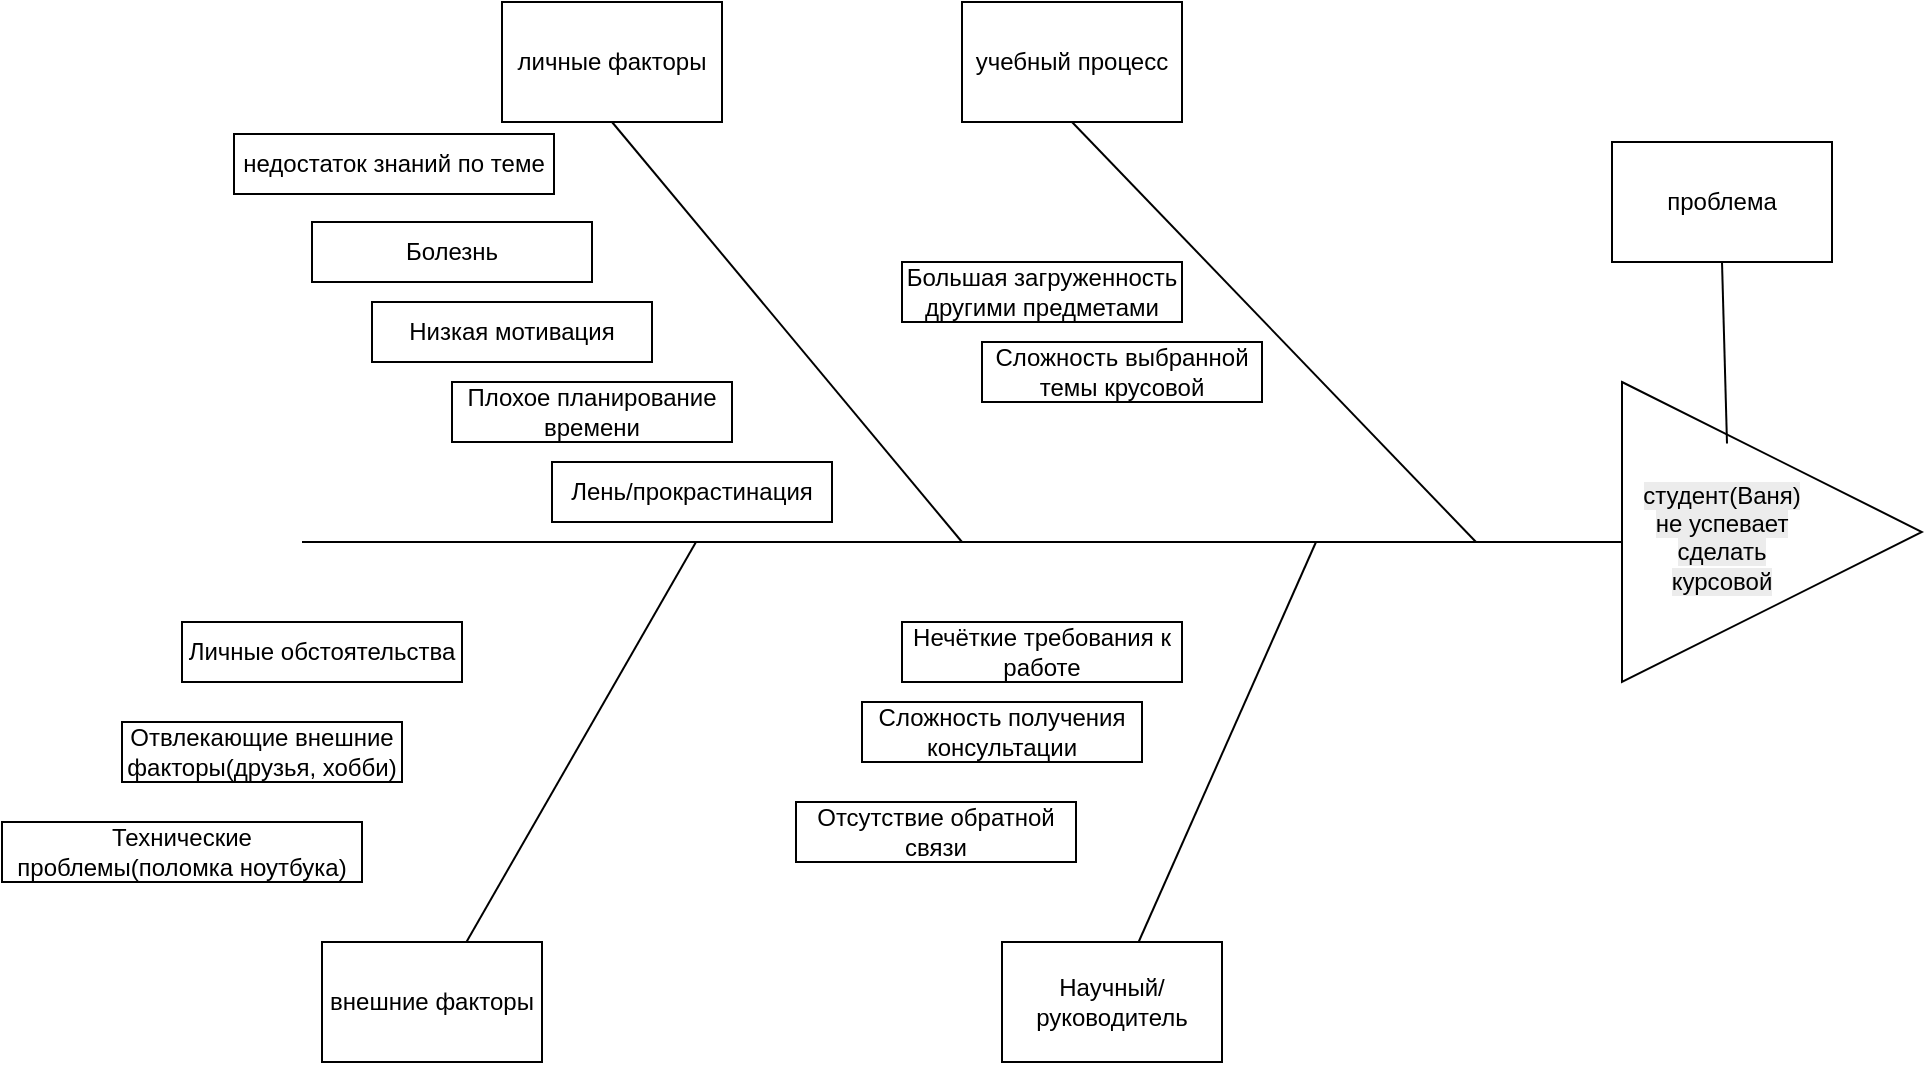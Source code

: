 <mxfile version="26.2.6">
  <diagram name="Страница — 1" id="KpA-IJIAs8y3TdzkBPpY">
    <mxGraphModel dx="3393" dy="1124" grid="1" gridSize="10" guides="1" tooltips="1" connect="1" arrows="1" fold="1" page="1" pageScale="1" pageWidth="827" pageHeight="1169" math="0" shadow="0">
      <root>
        <mxCell id="0" />
        <mxCell id="1" parent="0" />
        <mxCell id="T3lkWjz9JVqq7ZgV1BqX-1" value="" style="endArrow=none;html=1;rounded=0;" edge="1" parent="1">
          <mxGeometry width="50" height="50" relative="1" as="geometry">
            <mxPoint x="-140" y="270" as="sourcePoint" />
            <mxPoint x="520" y="270" as="targetPoint" />
          </mxGeometry>
        </mxCell>
        <mxCell id="T3lkWjz9JVqq7ZgV1BqX-4" value="" style="triangle;whiteSpace=wrap;html=1;" vertex="1" parent="1">
          <mxGeometry x="520" y="190" width="150" height="150" as="geometry" />
        </mxCell>
        <mxCell id="T3lkWjz9JVqq7ZgV1BqX-7" value="&#xa;&lt;span style=&quot;color: rgb(0, 0, 0); font-family: Helvetica; font-size: 12px; font-style: normal; font-variant-ligatures: normal; font-variant-caps: normal; font-weight: 400; letter-spacing: normal; orphans: 2; text-align: center; text-indent: 0px; text-transform: none; widows: 2; word-spacing: 0px; -webkit-text-stroke-width: 0px; white-space: normal; background-color: rgb(236, 236, 236); text-decoration-thickness: initial; text-decoration-style: initial; text-decoration-color: initial; display: inline !important; float: none;&quot;&gt;студент(Ваня) не успевает сделать курсовой&lt;/span&gt;&#xa;&#xa;" style="text;html=1;align=center;verticalAlign=middle;whiteSpace=wrap;rounded=0;" vertex="1" parent="1">
          <mxGeometry x="540" y="260" width="60" height="30" as="geometry" />
        </mxCell>
        <mxCell id="T3lkWjz9JVqq7ZgV1BqX-9" value="" style="endArrow=none;html=1;rounded=0;exitX=0.5;exitY=1;exitDx=0;exitDy=0;" edge="1" parent="1" source="T3lkWjz9JVqq7ZgV1BqX-14">
          <mxGeometry width="50" height="50" relative="1" as="geometry">
            <mxPoint x="50" y="110" as="sourcePoint" />
            <mxPoint x="190" y="270" as="targetPoint" />
          </mxGeometry>
        </mxCell>
        <mxCell id="T3lkWjz9JVqq7ZgV1BqX-10" value="" style="endArrow=none;html=1;rounded=0;" edge="1" parent="1" target="T3lkWjz9JVqq7ZgV1BqX-17">
          <mxGeometry width="50" height="50" relative="1" as="geometry">
            <mxPoint x="367" y="270" as="sourcePoint" />
            <mxPoint x="237" y="390" as="targetPoint" />
          </mxGeometry>
        </mxCell>
        <mxCell id="T3lkWjz9JVqq7ZgV1BqX-12" value="" style="endArrow=none;html=1;rounded=0;exitX=0.5;exitY=1;exitDx=0;exitDy=0;" edge="1" parent="1" source="T3lkWjz9JVqq7ZgV1BqX-15">
          <mxGeometry width="50" height="50" relative="1" as="geometry">
            <mxPoint x="307" y="110" as="sourcePoint" />
            <mxPoint x="447" y="270" as="targetPoint" />
          </mxGeometry>
        </mxCell>
        <mxCell id="T3lkWjz9JVqq7ZgV1BqX-14" value="личные факторы" style="rounded=0;whiteSpace=wrap;html=1;" vertex="1" parent="1">
          <mxGeometry x="-40" width="110" height="60" as="geometry" />
        </mxCell>
        <mxCell id="T3lkWjz9JVqq7ZgV1BqX-15" value="учебный процесс" style="rounded=0;whiteSpace=wrap;html=1;" vertex="1" parent="1">
          <mxGeometry x="190" width="110" height="60" as="geometry" />
        </mxCell>
        <mxCell id="T3lkWjz9JVqq7ZgV1BqX-17" value="Научный/руководитель" style="rounded=0;whiteSpace=wrap;html=1;" vertex="1" parent="1">
          <mxGeometry x="210" y="470" width="110" height="60" as="geometry" />
        </mxCell>
        <mxCell id="T3lkWjz9JVqq7ZgV1BqX-18" value="проблема" style="rounded=0;whiteSpace=wrap;html=1;" vertex="1" parent="1">
          <mxGeometry x="515" y="70" width="110" height="60" as="geometry" />
        </mxCell>
        <mxCell id="T3lkWjz9JVqq7ZgV1BqX-19" value="" style="endArrow=none;html=1;rounded=0;entryX=0.5;entryY=1;entryDx=0;entryDy=0;exitX=0.35;exitY=0.205;exitDx=0;exitDy=0;exitPerimeter=0;" edge="1" parent="1" source="T3lkWjz9JVqq7ZgV1BqX-4" target="T3lkWjz9JVqq7ZgV1BqX-18">
          <mxGeometry width="50" height="50" relative="1" as="geometry">
            <mxPoint x="440" y="330" as="sourcePoint" />
            <mxPoint x="490" y="280" as="targetPoint" />
          </mxGeometry>
        </mxCell>
        <mxCell id="T3lkWjz9JVqq7ZgV1BqX-20" value="Лень/прокрастинация" style="rounded=0;whiteSpace=wrap;html=1;" vertex="1" parent="1">
          <mxGeometry x="-15" y="230" width="140" height="30" as="geometry" />
        </mxCell>
        <mxCell id="T3lkWjz9JVqq7ZgV1BqX-21" value="Сложность выбранной темы крусовой" style="rounded=0;whiteSpace=wrap;html=1;" vertex="1" parent="1">
          <mxGeometry x="200" y="170" width="140" height="30" as="geometry" />
        </mxCell>
        <mxCell id="T3lkWjz9JVqq7ZgV1BqX-22" value="Большая загруженность другими предметами" style="rounded=0;whiteSpace=wrap;html=1;" vertex="1" parent="1">
          <mxGeometry x="160" y="130" width="140" height="30" as="geometry" />
        </mxCell>
        <mxCell id="T3lkWjz9JVqq7ZgV1BqX-23" value="Отсутствие обратной связи" style="rounded=0;whiteSpace=wrap;html=1;" vertex="1" parent="1">
          <mxGeometry x="107" y="400" width="140" height="30" as="geometry" />
        </mxCell>
        <mxCell id="T3lkWjz9JVqq7ZgV1BqX-24" value="Сложность получения консультации" style="rounded=0;whiteSpace=wrap;html=1;" vertex="1" parent="1">
          <mxGeometry x="140" y="350" width="140" height="30" as="geometry" />
        </mxCell>
        <mxCell id="T3lkWjz9JVqq7ZgV1BqX-25" value="Нечёткие требования к работе" style="rounded=0;whiteSpace=wrap;html=1;" vertex="1" parent="1">
          <mxGeometry x="160" y="310" width="140" height="30" as="geometry" />
        </mxCell>
        <mxCell id="T3lkWjz9JVqq7ZgV1BqX-26" value="Болезнь" style="rounded=0;whiteSpace=wrap;html=1;" vertex="1" parent="1">
          <mxGeometry x="-135" y="110" width="140" height="30" as="geometry" />
        </mxCell>
        <mxCell id="T3lkWjz9JVqq7ZgV1BqX-27" value="Низкая мотивация" style="rounded=0;whiteSpace=wrap;html=1;" vertex="1" parent="1">
          <mxGeometry x="-105" y="150" width="140" height="30" as="geometry" />
        </mxCell>
        <mxCell id="T3lkWjz9JVqq7ZgV1BqX-28" value="Плохое планирование времени" style="rounded=0;whiteSpace=wrap;html=1;" vertex="1" parent="1">
          <mxGeometry x="-65" y="190" width="140" height="30" as="geometry" />
        </mxCell>
        <mxCell id="T3lkWjz9JVqq7ZgV1BqX-29" value="недостаток знаний по теме" style="rounded=0;whiteSpace=wrap;html=1;" vertex="1" parent="1">
          <mxGeometry x="-174" y="66" width="160" height="30" as="geometry" />
        </mxCell>
        <mxCell id="T3lkWjz9JVqq7ZgV1BqX-32" value="Технические проблемы(поломка ноутбука)" style="rounded=0;whiteSpace=wrap;html=1;" vertex="1" parent="1">
          <mxGeometry x="-290" y="410" width="180" height="30" as="geometry" />
        </mxCell>
        <mxCell id="T3lkWjz9JVqq7ZgV1BqX-33" value="Отвлекающие внешние факторы(друзья, хобби)" style="rounded=0;whiteSpace=wrap;html=1;" vertex="1" parent="1">
          <mxGeometry x="-230" y="360" width="140" height="30" as="geometry" />
        </mxCell>
        <mxCell id="T3lkWjz9JVqq7ZgV1BqX-34" value="Личные обстоятельства" style="rounded=0;whiteSpace=wrap;html=1;" vertex="1" parent="1">
          <mxGeometry x="-200" y="310" width="140" height="30" as="geometry" />
        </mxCell>
        <mxCell id="T3lkWjz9JVqq7ZgV1BqX-35" value="" style="endArrow=none;html=1;rounded=0;" edge="1" parent="1" target="T3lkWjz9JVqq7ZgV1BqX-36">
          <mxGeometry width="50" height="50" relative="1" as="geometry">
            <mxPoint x="57" y="270" as="sourcePoint" />
            <mxPoint x="-73" y="390" as="targetPoint" />
          </mxGeometry>
        </mxCell>
        <mxCell id="T3lkWjz9JVqq7ZgV1BqX-36" value="внешние факторы" style="rounded=0;whiteSpace=wrap;html=1;" vertex="1" parent="1">
          <mxGeometry x="-130" y="470" width="110" height="60" as="geometry" />
        </mxCell>
      </root>
    </mxGraphModel>
  </diagram>
</mxfile>
